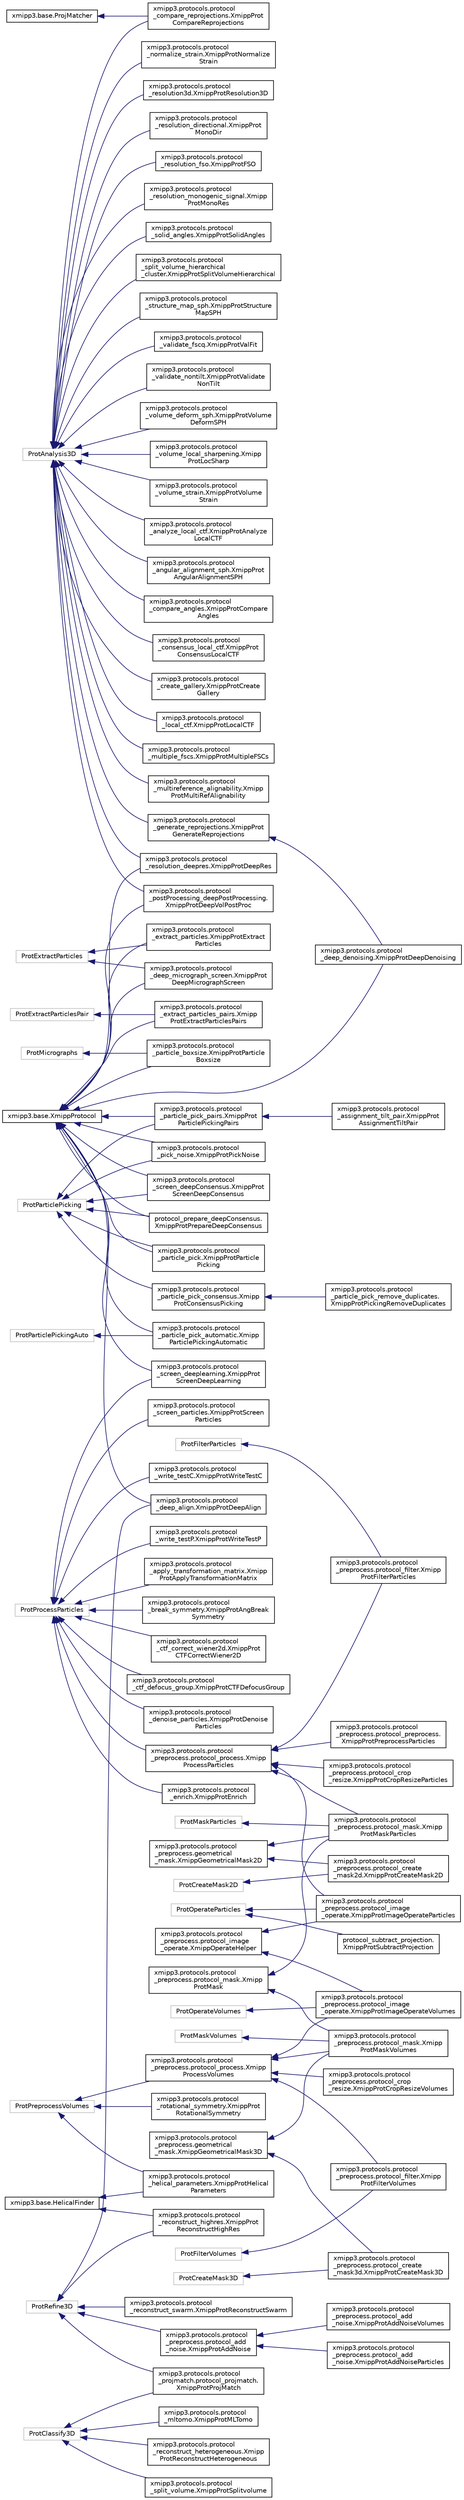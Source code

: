 digraph "Graphical Class Hierarchy"
{
  edge [fontname="Helvetica",fontsize="10",labelfontname="Helvetica",labelfontsize="10"];
  node [fontname="Helvetica",fontsize="10",shape=record];
  rankdir="LR";
  Node389 [label="ProtAnalysis3D",height=0.2,width=0.4,color="grey75", fillcolor="white", style="filled"];
  Node389 -> Node390 [dir="back",color="midnightblue",fontsize="10",style="solid",fontname="Helvetica"];
  Node390 [label="xmipp3.protocols.protocol\l_analyze_local_ctf.XmippProtAnalyze\lLocalCTF",height=0.2,width=0.4,color="black", fillcolor="white", style="filled",URL="$classxmipp3_1_1protocols_1_1protocol__analyze__local__ctf_1_1XmippProtAnalyzeLocalCTF.html"];
  Node389 -> Node391 [dir="back",color="midnightblue",fontsize="10",style="solid",fontname="Helvetica"];
  Node391 [label="xmipp3.protocols.protocol\l_angular_alignment_sph.XmippProt\lAngularAlignmentSPH",height=0.2,width=0.4,color="black", fillcolor="white", style="filled",URL="$classxmipp3_1_1protocols_1_1protocol__angular__alignment__sph_1_1XmippProtAngularAlignmentSPH.html"];
  Node389 -> Node392 [dir="back",color="midnightblue",fontsize="10",style="solid",fontname="Helvetica"];
  Node392 [label="xmipp3.protocols.protocol\l_compare_angles.XmippProtCompare\lAngles",height=0.2,width=0.4,color="black", fillcolor="white", style="filled",URL="$classxmipp3_1_1protocols_1_1protocol__compare__angles_1_1XmippProtCompareAngles.html"];
  Node389 -> Node220 [dir="back",color="midnightblue",fontsize="10",style="solid",fontname="Helvetica"];
  Node220 [label="xmipp3.protocols.protocol\l_compare_reprojections.XmippProt\lCompareReprojections",height=0.2,width=0.4,color="black", fillcolor="white", style="filled",URL="$classxmipp3_1_1protocols_1_1protocol__compare__reprojections_1_1XmippProtCompareReprojections.html"];
  Node389 -> Node393 [dir="back",color="midnightblue",fontsize="10",style="solid",fontname="Helvetica"];
  Node393 [label="xmipp3.protocols.protocol\l_consensus_local_ctf.XmippProt\lConsensusLocalCTF",height=0.2,width=0.4,color="black", fillcolor="white", style="filled",URL="$classxmipp3_1_1protocols_1_1protocol__consensus__local__ctf_1_1XmippProtConsensusLocalCTF.html"];
  Node389 -> Node394 [dir="back",color="midnightblue",fontsize="10",style="solid",fontname="Helvetica"];
  Node394 [label="xmipp3.protocols.protocol\l_create_gallery.XmippProtCreate\lGallery",height=0.2,width=0.4,color="black", fillcolor="white", style="filled",URL="$classxmipp3_1_1protocols_1_1protocol__create__gallery_1_1XmippProtCreateGallery.html"];
  Node389 -> Node395 [dir="back",color="midnightblue",fontsize="10",style="solid",fontname="Helvetica"];
  Node395 [label="xmipp3.protocols.protocol\l_generate_reprojections.XmippProt\lGenerateReprojections",height=0.2,width=0.4,color="black", fillcolor="white", style="filled",URL="$classxmipp3_1_1protocols_1_1protocol__generate__reprojections_1_1XmippProtGenerateReprojections.html"];
  Node395 -> Node3 [dir="back",color="midnightblue",fontsize="10",style="solid",fontname="Helvetica"];
  Node3 [label="xmipp3.protocols.protocol\l_deep_denoising.XmippProtDeepDenoising",height=0.2,width=0.4,color="black", fillcolor="white", style="filled",URL="$classxmipp3_1_1protocols_1_1protocol__deep__denoising_1_1XmippProtDeepDenoising.html"];
  Node389 -> Node396 [dir="back",color="midnightblue",fontsize="10",style="solid",fontname="Helvetica"];
  Node396 [label="xmipp3.protocols.protocol\l_local_ctf.XmippProtLocalCTF",height=0.2,width=0.4,color="black", fillcolor="white", style="filled",URL="$classxmipp3_1_1protocols_1_1protocol__local__ctf_1_1XmippProtLocalCTF.html"];
  Node389 -> Node397 [dir="back",color="midnightblue",fontsize="10",style="solid",fontname="Helvetica"];
  Node397 [label="xmipp3.protocols.protocol\l_multiple_fscs.XmippProtMultipleFSCs",height=0.2,width=0.4,color="black", fillcolor="white", style="filled",URL="$classxmipp3_1_1protocols_1_1protocol__multiple__fscs_1_1XmippProtMultipleFSCs.html"];
  Node389 -> Node398 [dir="back",color="midnightblue",fontsize="10",style="solid",fontname="Helvetica"];
  Node398 [label="xmipp3.protocols.protocol\l_multireference_alignability.Xmipp\lProtMultiRefAlignability",height=0.2,width=0.4,color="black", fillcolor="white", style="filled",URL="$classxmipp3_1_1protocols_1_1protocol__multireference__alignability_1_1XmippProtMultiRefAlignability.html"];
  Node389 -> Node399 [dir="back",color="midnightblue",fontsize="10",style="solid",fontname="Helvetica"];
  Node399 [label="xmipp3.protocols.protocol\l_normalize_strain.XmippProtNormalize\lStrain",height=0.2,width=0.4,color="black", fillcolor="white", style="filled",URL="$classxmipp3_1_1protocols_1_1protocol__normalize__strain_1_1XmippProtNormalizeStrain.html"];
  Node389 -> Node13 [dir="back",color="midnightblue",fontsize="10",style="solid",fontname="Helvetica"];
  Node13 [label="xmipp3.protocols.protocol\l_postProcessing_deepPostProcessing.\lXmippProtDeepVolPostProc",height=0.2,width=0.4,color="black", fillcolor="white", style="filled",URL="$classxmipp3_1_1protocols_1_1protocol__postProcessing__deepPostProcessing_1_1XmippProtDeepVolPostProc.html"];
  Node389 -> Node400 [dir="back",color="midnightblue",fontsize="10",style="solid",fontname="Helvetica"];
  Node400 [label="xmipp3.protocols.protocol\l_resolution3d.XmippProtResolution3D",height=0.2,width=0.4,color="black", fillcolor="white", style="filled",URL="$classxmipp3_1_1protocols_1_1protocol__resolution3d_1_1XmippProtResolution3D.html"];
  Node389 -> Node14 [dir="back",color="midnightblue",fontsize="10",style="solid",fontname="Helvetica"];
  Node14 [label="xmipp3.protocols.protocol\l_resolution_deepres.XmippProtDeepRes",height=0.2,width=0.4,color="black", fillcolor="white", style="filled",URL="$classxmipp3_1_1protocols_1_1protocol__resolution__deepres_1_1XmippProtDeepRes.html"];
  Node389 -> Node401 [dir="back",color="midnightblue",fontsize="10",style="solid",fontname="Helvetica"];
  Node401 [label="xmipp3.protocols.protocol\l_resolution_directional.XmippProt\lMonoDir",height=0.2,width=0.4,color="black", fillcolor="white", style="filled",URL="$classxmipp3_1_1protocols_1_1protocol__resolution__directional_1_1XmippProtMonoDir.html"];
  Node389 -> Node402 [dir="back",color="midnightblue",fontsize="10",style="solid",fontname="Helvetica"];
  Node402 [label="xmipp3.protocols.protocol\l_resolution_fso.XmippProtFSO",height=0.2,width=0.4,color="black", fillcolor="white", style="filled",URL="$classxmipp3_1_1protocols_1_1protocol__resolution__fso_1_1XmippProtFSO.html"];
  Node389 -> Node403 [dir="back",color="midnightblue",fontsize="10",style="solid",fontname="Helvetica"];
  Node403 [label="xmipp3.protocols.protocol\l_resolution_monogenic_signal.Xmipp\lProtMonoRes",height=0.2,width=0.4,color="black", fillcolor="white", style="filled",URL="$classxmipp3_1_1protocols_1_1protocol__resolution__monogenic__signal_1_1XmippProtMonoRes.html"];
  Node389 -> Node404 [dir="back",color="midnightblue",fontsize="10",style="solid",fontname="Helvetica"];
  Node404 [label="xmipp3.protocols.protocol\l_solid_angles.XmippProtSolidAngles",height=0.2,width=0.4,color="black", fillcolor="white", style="filled",URL="$classxmipp3_1_1protocols_1_1protocol__solid__angles_1_1XmippProtSolidAngles.html"];
  Node389 -> Node405 [dir="back",color="midnightblue",fontsize="10",style="solid",fontname="Helvetica"];
  Node405 [label="xmipp3.protocols.protocol\l_split_volume_hierarchical\l_cluster.XmippProtSplitVolumeHierarchical",height=0.2,width=0.4,color="black", fillcolor="white", style="filled",URL="$classxmipp3_1_1protocols_1_1protocol__split__volume__hierarchical__cluster_1_1XmippProtSplitVolumeHierarchical.html"];
  Node389 -> Node406 [dir="back",color="midnightblue",fontsize="10",style="solid",fontname="Helvetica"];
  Node406 [label="xmipp3.protocols.protocol\l_structure_map_sph.XmippProtStructure\lMapSPH",height=0.2,width=0.4,color="black", fillcolor="white", style="filled",URL="$classxmipp3_1_1protocols_1_1protocol__structure__map__sph_1_1XmippProtStructureMapSPH.html"];
  Node389 -> Node407 [dir="back",color="midnightblue",fontsize="10",style="solid",fontname="Helvetica"];
  Node407 [label="xmipp3.protocols.protocol\l_validate_fscq.XmippProtValFit",height=0.2,width=0.4,color="black", fillcolor="white", style="filled",URL="$classxmipp3_1_1protocols_1_1protocol__validate__fscq_1_1XmippProtValFit.html"];
  Node389 -> Node408 [dir="back",color="midnightblue",fontsize="10",style="solid",fontname="Helvetica"];
  Node408 [label="xmipp3.protocols.protocol\l_validate_nontilt.XmippProtValidate\lNonTilt",height=0.2,width=0.4,color="black", fillcolor="white", style="filled",URL="$classxmipp3_1_1protocols_1_1protocol__validate__nontilt_1_1XmippProtValidateNonTilt.html"];
  Node389 -> Node409 [dir="back",color="midnightblue",fontsize="10",style="solid",fontname="Helvetica"];
  Node409 [label="xmipp3.protocols.protocol\l_volume_deform_sph.XmippProtVolume\lDeformSPH",height=0.2,width=0.4,color="black", fillcolor="white", style="filled",URL="$classxmipp3_1_1protocols_1_1protocol__volume__deform__sph_1_1XmippProtVolumeDeformSPH.html"];
  Node389 -> Node410 [dir="back",color="midnightblue",fontsize="10",style="solid",fontname="Helvetica"];
  Node410 [label="xmipp3.protocols.protocol\l_volume_local_sharpening.Xmipp\lProtLocSharp",height=0.2,width=0.4,color="black", fillcolor="white", style="filled",URL="$classxmipp3_1_1protocols_1_1protocol__volume__local__sharpening_1_1XmippProtLocSharp.html"];
  Node389 -> Node411 [dir="back",color="midnightblue",fontsize="10",style="solid",fontname="Helvetica"];
  Node411 [label="xmipp3.protocols.protocol\l_volume_strain.XmippProtVolume\lStrain",height=0.2,width=0.4,color="black", fillcolor="white", style="filled",URL="$classxmipp3_1_1protocols_1_1protocol__volume__strain_1_1XmippProtVolumeStrain.html"];
  Node374 [label="ProtClassify3D",height=0.2,width=0.4,color="grey75", fillcolor="white", style="filled"];
  Node374 -> Node375 [dir="back",color="midnightblue",fontsize="10",style="solid",fontname="Helvetica"];
  Node375 [label="xmipp3.protocols.protocol\l_mltomo.XmippProtMLTomo",height=0.2,width=0.4,color="black", fillcolor="white", style="filled",URL="$classxmipp3_1_1protocols_1_1protocol__mltomo_1_1XmippProtMLTomo.html"];
  Node374 -> Node297 [dir="back",color="midnightblue",fontsize="10",style="solid",fontname="Helvetica"];
  Node297 [label="xmipp3.protocols.protocol\l_projmatch.protocol_projmatch.\lXmippProtProjMatch",height=0.2,width=0.4,color="black", fillcolor="white", style="filled",URL="$classxmipp3_1_1protocols_1_1protocol__projmatch_1_1protocol__projmatch_1_1XmippProtProjMatch.html"];
  Node374 -> Node376 [dir="back",color="midnightblue",fontsize="10",style="solid",fontname="Helvetica"];
  Node376 [label="xmipp3.protocols.protocol\l_reconstruct_heterogeneous.Xmipp\lProtReconstructHeterogeneous",height=0.2,width=0.4,color="black", fillcolor="white", style="filled",URL="$classxmipp3_1_1protocols_1_1protocol__reconstruct__heterogeneous_1_1XmippProtReconstructHeterogeneous.html"];
  Node374 -> Node377 [dir="back",color="midnightblue",fontsize="10",style="solid",fontname="Helvetica"];
  Node377 [label="xmipp3.protocols.protocol\l_split_volume.XmippProtSplitvolume",height=0.2,width=0.4,color="black", fillcolor="white", style="filled",URL="$classxmipp3_1_1protocols_1_1protocol__split__volume_1_1XmippProtSplitvolume.html"];
  Node373 [label="ProtCreateMask2D",height=0.2,width=0.4,color="grey75", fillcolor="white", style="filled"];
  Node373 -> Node54 [dir="back",color="midnightblue",fontsize="10",style="solid",fontname="Helvetica"];
  Node54 [label="xmipp3.protocols.protocol\l_preprocess.protocol_create\l_mask2d.XmippProtCreateMask2D",height=0.2,width=0.4,color="black", fillcolor="white", style="filled",URL="$classxmipp3_1_1protocols_1_1protocol__preprocess_1_1protocol__create__mask2d_1_1XmippProtCreateMask2D.html"];
  Node372 [label="ProtCreateMask3D",height=0.2,width=0.4,color="grey75", fillcolor="white", style="filled"];
  Node372 -> Node52 [dir="back",color="midnightblue",fontsize="10",style="solid",fontname="Helvetica"];
  Node52 [label="xmipp3.protocols.protocol\l_preprocess.protocol_create\l_mask3d.XmippProtCreateMask3D",height=0.2,width=0.4,color="black", fillcolor="white", style="filled",URL="$classxmipp3_1_1protocols_1_1protocol__preprocess_1_1protocol__create__mask3d_1_1XmippProtCreateMask3D.html"];
  Node366 [label="ProtExtractParticles",height=0.2,width=0.4,color="grey75", fillcolor="white", style="filled"];
  Node366 -> Node4 [dir="back",color="midnightblue",fontsize="10",style="solid",fontname="Helvetica"];
  Node4 [label="xmipp3.protocols.protocol\l_deep_micrograph_screen.XmippProt\lDeepMicrographScreen",height=0.2,width=0.4,color="black", fillcolor="white", style="filled",URL="$classxmipp3_1_1protocols_1_1protocol__deep__micrograph__screen_1_1XmippProtDeepMicrographScreen.html"];
  Node366 -> Node5 [dir="back",color="midnightblue",fontsize="10",style="solid",fontname="Helvetica"];
  Node5 [label="xmipp3.protocols.protocol\l_extract_particles.XmippProtExtract\lParticles",height=0.2,width=0.4,color="black", fillcolor="white", style="filled",URL="$classxmipp3_1_1protocols_1_1protocol__extract__particles_1_1XmippProtExtractParticles.html"];
  Node365 [label="ProtExtractParticlesPair",height=0.2,width=0.4,color="grey75", fillcolor="white", style="filled"];
  Node365 -> Node6 [dir="back",color="midnightblue",fontsize="10",style="solid",fontname="Helvetica"];
  Node6 [label="xmipp3.protocols.protocol\l_extract_particles_pairs.Xmipp\lProtExtractParticlesPairs",height=0.2,width=0.4,color="black", fillcolor="white", style="filled",URL="$classxmipp3_1_1protocols_1_1protocol__extract__particles__pairs_1_1XmippProtExtractParticlesPairs.html"];
  Node364 [label="ProtFilterParticles",height=0.2,width=0.4,color="grey75", fillcolor="white", style="filled"];
  Node364 -> Node311 [dir="back",color="midnightblue",fontsize="10",style="solid",fontname="Helvetica"];
  Node311 [label="xmipp3.protocols.protocol\l_preprocess.protocol_filter.Xmipp\lProtFilterParticles",height=0.2,width=0.4,color="black", fillcolor="white", style="filled",URL="$classxmipp3_1_1protocols_1_1protocol__preprocess_1_1protocol__filter_1_1XmippProtFilterParticles.html"];
  Node363 [label="ProtFilterVolumes",height=0.2,width=0.4,color="grey75", fillcolor="white", style="filled"];
  Node363 -> Node323 [dir="back",color="midnightblue",fontsize="10",style="solid",fontname="Helvetica"];
  Node323 [label="xmipp3.protocols.protocol\l_preprocess.protocol_filter.Xmipp\lProtFilterVolumes",height=0.2,width=0.4,color="black", fillcolor="white", style="filled",URL="$classxmipp3_1_1protocols_1_1protocol__preprocess_1_1protocol__filter_1_1XmippProtFilterVolumes.html"];
  Node356 [label="ProtMaskParticles",height=0.2,width=0.4,color="grey75", fillcolor="white", style="filled"];
  Node356 -> Node41 [dir="back",color="midnightblue",fontsize="10",style="solid",fontname="Helvetica"];
  Node41 [label="xmipp3.protocols.protocol\l_preprocess.protocol_mask.Xmipp\lProtMaskParticles",height=0.2,width=0.4,color="black", fillcolor="white", style="filled",URL="$classxmipp3_1_1protocols_1_1protocol__preprocess_1_1protocol__mask_1_1XmippProtMaskParticles.html"];
  Node355 [label="ProtMaskVolumes",height=0.2,width=0.4,color="grey75", fillcolor="white", style="filled"];
  Node355 -> Node42 [dir="back",color="midnightblue",fontsize="10",style="solid",fontname="Helvetica"];
  Node42 [label="xmipp3.protocols.protocol\l_preprocess.protocol_mask.Xmipp\lProtMaskVolumes",height=0.2,width=0.4,color="black", fillcolor="white", style="filled",URL="$classxmipp3_1_1protocols_1_1protocol__preprocess_1_1protocol__mask_1_1XmippProtMaskVolumes.html"];
  Node354 [label="ProtMicrographs",height=0.2,width=0.4,color="grey75", fillcolor="white", style="filled"];
  Node354 -> Node7 [dir="back",color="midnightblue",fontsize="10",style="solid",fontname="Helvetica"];
  Node7 [label="xmipp3.protocols.protocol\l_particle_boxsize.XmippProtParticle\lBoxsize",height=0.2,width=0.4,color="black", fillcolor="white", style="filled",URL="$classxmipp3_1_1protocols_1_1protocol__particle__boxsize_1_1XmippProtParticleBoxsize.html"];
  Node333 [label="ProtOperateParticles",height=0.2,width=0.4,color="grey75", fillcolor="white", style="filled"];
  Node333 -> Node334 [dir="back",color="midnightblue",fontsize="10",style="solid",fontname="Helvetica"];
  Node334 [label="protocol_subtract_projection.\lXmippProtSubtractProjection",height=0.2,width=0.4,color="black", fillcolor="white", style="filled",URL="$classprotocol__subtract__projection_1_1XmippProtSubtractProjection.html"];
  Node333 -> Node47 [dir="back",color="midnightblue",fontsize="10",style="solid",fontname="Helvetica"];
  Node47 [label="xmipp3.protocols.protocol\l_preprocess.protocol_image\l_operate.XmippProtImageOperateParticles",height=0.2,width=0.4,color="black", fillcolor="white", style="filled",URL="$classxmipp3_1_1protocols_1_1protocol__preprocess_1_1protocol__image__operate_1_1XmippProtImageOperateParticles.html"];
  Node332 [label="ProtOperateVolumes",height=0.2,width=0.4,color="grey75", fillcolor="white", style="filled"];
  Node332 -> Node48 [dir="back",color="midnightblue",fontsize="10",style="solid",fontname="Helvetica"];
  Node48 [label="xmipp3.protocols.protocol\l_preprocess.protocol_image\l_operate.XmippProtImageOperateVolumes",height=0.2,width=0.4,color="black", fillcolor="white", style="filled",URL="$classxmipp3_1_1protocols_1_1protocol__preprocess_1_1protocol__image__operate_1_1XmippProtImageOperateVolumes.html"];
  Node329 [label="ProtParticlePicking",height=0.2,width=0.4,color="grey75", fillcolor="white", style="filled"];
  Node329 -> Node1 [dir="back",color="midnightblue",fontsize="10",style="solid",fontname="Helvetica"];
  Node1 [label="protocol_prepare_deepConsensus.\lXmippProtPrepareDeepConsensus",height=0.2,width=0.4,color="black", fillcolor="white", style="filled",URL="$classprotocol__prepare__deepConsensus_1_1XmippProtPrepareDeepConsensus.html"];
  Node329 -> Node8 [dir="back",color="midnightblue",fontsize="10",style="solid",fontname="Helvetica"];
  Node8 [label="xmipp3.protocols.protocol\l_particle_pick.XmippProtParticle\lPicking",height=0.2,width=0.4,color="black", fillcolor="white", style="filled",URL="$classxmipp3_1_1protocols_1_1protocol__particle__pick_1_1XmippProtParticlePicking.html"];
  Node329 -> Node330 [dir="back",color="midnightblue",fontsize="10",style="solid",fontname="Helvetica"];
  Node330 [label="xmipp3.protocols.protocol\l_particle_pick_consensus.Xmipp\lProtConsensusPicking",height=0.2,width=0.4,color="black", fillcolor="white", style="filled",URL="$classxmipp3_1_1protocols_1_1protocol__particle__pick__consensus_1_1XmippProtConsensusPicking.html"];
  Node330 -> Node331 [dir="back",color="midnightblue",fontsize="10",style="solid",fontname="Helvetica"];
  Node331 [label="xmipp3.protocols.protocol\l_particle_pick_remove_duplicates.\lXmippProtPickingRemoveDuplicates",height=0.2,width=0.4,color="black", fillcolor="white", style="filled",URL="$classxmipp3_1_1protocols_1_1protocol__particle__pick__remove__duplicates_1_1XmippProtPickingRemoveDuplicates.html"];
  Node329 -> Node10 [dir="back",color="midnightblue",fontsize="10",style="solid",fontname="Helvetica"];
  Node10 [label="xmipp3.protocols.protocol\l_particle_pick_pairs.XmippProt\lParticlePickingPairs",height=0.2,width=0.4,color="black", fillcolor="white", style="filled",URL="$classxmipp3_1_1protocols_1_1protocol__particle__pick__pairs_1_1XmippProtParticlePickingPairs.html"];
  Node10 -> Node11 [dir="back",color="midnightblue",fontsize="10",style="solid",fontname="Helvetica"];
  Node11 [label="xmipp3.protocols.protocol\l_assignment_tilt_pair.XmippProt\lAssignmentTiltPair",height=0.2,width=0.4,color="black", fillcolor="white", style="filled",URL="$classxmipp3_1_1protocols_1_1protocol__assignment__tilt__pair_1_1XmippProtAssignmentTiltPair.html"];
  Node329 -> Node12 [dir="back",color="midnightblue",fontsize="10",style="solid",fontname="Helvetica"];
  Node12 [label="xmipp3.protocols.protocol\l_pick_noise.XmippProtPickNoise",height=0.2,width=0.4,color="black", fillcolor="white", style="filled",URL="$classxmipp3_1_1protocols_1_1protocol__pick__noise_1_1XmippProtPickNoise.html"];
  Node329 -> Node15 [dir="back",color="midnightblue",fontsize="10",style="solid",fontname="Helvetica"];
  Node15 [label="xmipp3.protocols.protocol\l_screen_deepConsensus.XmippProt\lScreenDeepConsensus",height=0.2,width=0.4,color="black", fillcolor="white", style="filled",URL="$classxmipp3_1_1protocols_1_1protocol__screen__deepConsensus_1_1XmippProtScreenDeepConsensus.html"];
  Node328 [label="ProtParticlePickingAuto",height=0.2,width=0.4,color="grey75", fillcolor="white", style="filled"];
  Node328 -> Node9 [dir="back",color="midnightblue",fontsize="10",style="solid",fontname="Helvetica"];
  Node9 [label="xmipp3.protocols.protocol\l_particle_pick_automatic.Xmipp\lParticlePickingAutomatic",height=0.2,width=0.4,color="black", fillcolor="white", style="filled",URL="$classxmipp3_1_1protocols_1_1protocol__particle__pick__automatic_1_1XmippParticlePickingAutomatic.html"];
  Node320 [label="ProtPreprocessVolumes",height=0.2,width=0.4,color="grey75", fillcolor="white", style="filled"];
  Node320 -> Node240 [dir="back",color="midnightblue",fontsize="10",style="solid",fontname="Helvetica"];
  Node240 [label="xmipp3.protocols.protocol\l_helical_parameters.XmippProtHelical\lParameters",height=0.2,width=0.4,color="black", fillcolor="white", style="filled",URL="$classxmipp3_1_1protocols_1_1protocol__helical__parameters_1_1XmippProtHelicalParameters.html"];
  Node320 -> Node321 [dir="back",color="midnightblue",fontsize="10",style="solid",fontname="Helvetica"];
  Node321 [label="xmipp3.protocols.protocol\l_preprocess.protocol_process.Xmipp\lProcessVolumes",height=0.2,width=0.4,color="black", fillcolor="white", style="filled",URL="$classxmipp3_1_1protocols_1_1protocol__preprocess_1_1protocol__process_1_1XmippProcessVolumes.html"];
  Node321 -> Node322 [dir="back",color="midnightblue",fontsize="10",style="solid",fontname="Helvetica"];
  Node322 [label="xmipp3.protocols.protocol\l_preprocess.protocol_crop\l_resize.XmippProtCropResizeVolumes",height=0.2,width=0.4,color="black", fillcolor="white", style="filled",URL="$classxmipp3_1_1protocols_1_1protocol__preprocess_1_1protocol__crop__resize_1_1XmippProtCropResizeVolumes.html"];
  Node321 -> Node323 [dir="back",color="midnightblue",fontsize="10",style="solid",fontname="Helvetica"];
  Node321 -> Node48 [dir="back",color="midnightblue",fontsize="10",style="solid",fontname="Helvetica"];
  Node321 -> Node42 [dir="back",color="midnightblue",fontsize="10",style="solid",fontname="Helvetica"];
  Node320 -> Node324 [dir="back",color="midnightblue",fontsize="10",style="solid",fontname="Helvetica"];
  Node324 [label="xmipp3.protocols.protocol\l_rotational_symmetry.XmippProt\lRotationalSymmetry",height=0.2,width=0.4,color="black", fillcolor="white", style="filled",URL="$classxmipp3_1_1protocols_1_1protocol__rotational__symmetry_1_1XmippProtRotationalSymmetry.html"];
  Node302 [label="ProtProcessParticles",height=0.2,width=0.4,color="grey75", fillcolor="white", style="filled"];
  Node302 -> Node303 [dir="back",color="midnightblue",fontsize="10",style="solid",fontname="Helvetica"];
  Node303 [label="xmipp3.protocols.protocol\l_apply_transformation_matrix.Xmipp\lProtApplyTransformationMatrix",height=0.2,width=0.4,color="black", fillcolor="white", style="filled",URL="$classxmipp3_1_1protocols_1_1protocol__apply__transformation__matrix_1_1XmippProtApplyTransformationMatrix.html"];
  Node302 -> Node304 [dir="back",color="midnightblue",fontsize="10",style="solid",fontname="Helvetica"];
  Node304 [label="xmipp3.protocols.protocol\l_break_symmetry.XmippProtAngBreak\lSymmetry",height=0.2,width=0.4,color="black", fillcolor="white", style="filled",URL="$classxmipp3_1_1protocols_1_1protocol__break__symmetry_1_1XmippProtAngBreakSymmetry.html"];
  Node302 -> Node305 [dir="back",color="midnightblue",fontsize="10",style="solid",fontname="Helvetica"];
  Node305 [label="xmipp3.protocols.protocol\l_ctf_correct_wiener2d.XmippProt\lCTFCorrectWiener2D",height=0.2,width=0.4,color="black", fillcolor="white", style="filled",URL="$classxmipp3_1_1protocols_1_1protocol__ctf__correct__wiener2d_1_1XmippProtCTFCorrectWiener2D.html"];
  Node302 -> Node306 [dir="back",color="midnightblue",fontsize="10",style="solid",fontname="Helvetica"];
  Node306 [label="xmipp3.protocols.protocol\l_ctf_defocus_group.XmippProtCTFDefocusGroup",height=0.2,width=0.4,color="black", fillcolor="white", style="filled",URL="$classxmipp3_1_1protocols_1_1protocol__ctf__defocus__group_1_1XmippProtCTFDefocusGroup.html"];
  Node302 -> Node307 [dir="back",color="midnightblue",fontsize="10",style="solid",fontname="Helvetica"];
  Node307 [label="xmipp3.protocols.protocol\l_denoise_particles.XmippProtDenoise\lParticles",height=0.2,width=0.4,color="black", fillcolor="white", style="filled",URL="$classxmipp3_1_1protocols_1_1protocol__denoise__particles_1_1XmippProtDenoiseParticles.html"];
  Node302 -> Node308 [dir="back",color="midnightblue",fontsize="10",style="solid",fontname="Helvetica"];
  Node308 [label="xmipp3.protocols.protocol\l_enrich.XmippProtEnrich",height=0.2,width=0.4,color="black", fillcolor="white", style="filled",URL="$classxmipp3_1_1protocols_1_1protocol__enrich_1_1XmippProtEnrich.html"];
  Node302 -> Node309 [dir="back",color="midnightblue",fontsize="10",style="solid",fontname="Helvetica"];
  Node309 [label="xmipp3.protocols.protocol\l_preprocess.protocol_process.Xmipp\lProcessParticles",height=0.2,width=0.4,color="black", fillcolor="white", style="filled",URL="$classxmipp3_1_1protocols_1_1protocol__preprocess_1_1protocol__process_1_1XmippProcessParticles.html"];
  Node309 -> Node310 [dir="back",color="midnightblue",fontsize="10",style="solid",fontname="Helvetica"];
  Node310 [label="xmipp3.protocols.protocol\l_preprocess.protocol_crop\l_resize.XmippProtCropResizeParticles",height=0.2,width=0.4,color="black", fillcolor="white", style="filled",URL="$classxmipp3_1_1protocols_1_1protocol__preprocess_1_1protocol__crop__resize_1_1XmippProtCropResizeParticles.html"];
  Node309 -> Node311 [dir="back",color="midnightblue",fontsize="10",style="solid",fontname="Helvetica"];
  Node309 -> Node47 [dir="back",color="midnightblue",fontsize="10",style="solid",fontname="Helvetica"];
  Node309 -> Node41 [dir="back",color="midnightblue",fontsize="10",style="solid",fontname="Helvetica"];
  Node309 -> Node312 [dir="back",color="midnightblue",fontsize="10",style="solid",fontname="Helvetica"];
  Node312 [label="xmipp3.protocols.protocol\l_preprocess.protocol_preprocess.\lXmippProtPreprocessParticles",height=0.2,width=0.4,color="black", fillcolor="white", style="filled",URL="$classxmipp3_1_1protocols_1_1protocol__preprocess_1_1protocol__preprocess_1_1XmippProtPreprocessParticles.html"];
  Node302 -> Node16 [dir="back",color="midnightblue",fontsize="10",style="solid",fontname="Helvetica"];
  Node16 [label="xmipp3.protocols.protocol\l_screen_deeplearning.XmippProt\lScreenDeepLearning",height=0.2,width=0.4,color="black", fillcolor="white", style="filled",URL="$classxmipp3_1_1protocols_1_1protocol__screen__deeplearning_1_1XmippProtScreenDeepLearning.html"];
  Node302 -> Node313 [dir="back",color="midnightblue",fontsize="10",style="solid",fontname="Helvetica"];
  Node313 [label="xmipp3.protocols.protocol\l_screen_particles.XmippProtScreen\lParticles",height=0.2,width=0.4,color="black", fillcolor="white", style="filled",URL="$classxmipp3_1_1protocols_1_1protocol__screen__particles_1_1XmippProtScreenParticles.html"];
  Node302 -> Node314 [dir="back",color="midnightblue",fontsize="10",style="solid",fontname="Helvetica"];
  Node314 [label="xmipp3.protocols.protocol\l_write_testC.XmippProtWriteTestC",height=0.2,width=0.4,color="black", fillcolor="white", style="filled",URL="$classxmipp3_1_1protocols_1_1protocol__write__testC_1_1XmippProtWriteTestC.html"];
  Node302 -> Node315 [dir="back",color="midnightblue",fontsize="10",style="solid",fontname="Helvetica"];
  Node315 [label="xmipp3.protocols.protocol\l_write_testP.XmippProtWriteTestP",height=0.2,width=0.4,color="black", fillcolor="white", style="filled",URL="$classxmipp3_1_1protocols_1_1protocol__write__testP_1_1XmippProtWriteTestP.html"];
  Node293 [label="ProtRefine3D",height=0.2,width=0.4,color="grey75", fillcolor="white", style="filled"];
  Node293 -> Node2 [dir="back",color="midnightblue",fontsize="10",style="solid",fontname="Helvetica"];
  Node2 [label="xmipp3.protocols.protocol\l_deep_align.XmippProtDeepAlign",height=0.2,width=0.4,color="black", fillcolor="white", style="filled",URL="$classxmipp3_1_1protocols_1_1protocol__deep__align_1_1XmippProtDeepAlign.html"];
  Node293 -> Node294 [dir="back",color="midnightblue",fontsize="10",style="solid",fontname="Helvetica"];
  Node294 [label="xmipp3.protocols.protocol\l_preprocess.protocol_add\l_noise.XmippProtAddNoise",height=0.2,width=0.4,color="black", fillcolor="white", style="filled",URL="$classxmipp3_1_1protocols_1_1protocol__preprocess_1_1protocol__add__noise_1_1XmippProtAddNoise.html"];
  Node294 -> Node295 [dir="back",color="midnightblue",fontsize="10",style="solid",fontname="Helvetica"];
  Node295 [label="xmipp3.protocols.protocol\l_preprocess.protocol_add\l_noise.XmippProtAddNoiseParticles",height=0.2,width=0.4,color="black", fillcolor="white", style="filled",URL="$classxmipp3_1_1protocols_1_1protocol__preprocess_1_1protocol__add__noise_1_1XmippProtAddNoiseParticles.html"];
  Node294 -> Node296 [dir="back",color="midnightblue",fontsize="10",style="solid",fontname="Helvetica"];
  Node296 [label="xmipp3.protocols.protocol\l_preprocess.protocol_add\l_noise.XmippProtAddNoiseVolumes",height=0.2,width=0.4,color="black", fillcolor="white", style="filled",URL="$classxmipp3_1_1protocols_1_1protocol__preprocess_1_1protocol__add__noise_1_1XmippProtAddNoiseVolumes.html"];
  Node293 -> Node297 [dir="back",color="midnightblue",fontsize="10",style="solid",fontname="Helvetica"];
  Node293 -> Node241 [dir="back",color="midnightblue",fontsize="10",style="solid",fontname="Helvetica"];
  Node241 [label="xmipp3.protocols.protocol\l_reconstruct_highres.XmippProt\lReconstructHighRes",height=0.2,width=0.4,color="black", fillcolor="white", style="filled",URL="$classxmipp3_1_1protocols_1_1protocol__reconstruct__highres_1_1XmippProtReconstructHighRes.html"];
  Node293 -> Node298 [dir="back",color="midnightblue",fontsize="10",style="solid",fontname="Helvetica"];
  Node298 [label="xmipp3.protocols.protocol\l_reconstruct_swarm.XmippProtReconstructSwarm",height=0.2,width=0.4,color="black", fillcolor="white", style="filled",URL="$classxmipp3_1_1protocols_1_1protocol__reconstruct__swarm_1_1XmippProtReconstructSwarm.html"];
  Node239 [label="xmipp3.base.HelicalFinder",height=0.2,width=0.4,color="black", fillcolor="white", style="filled",URL="$classxmipp3_1_1base_1_1HelicalFinder.html"];
  Node239 -> Node240 [dir="back",color="midnightblue",fontsize="10",style="solid",fontname="Helvetica"];
  Node239 -> Node241 [dir="back",color="midnightblue",fontsize="10",style="solid",fontname="Helvetica"];
  Node219 [label="xmipp3.base.ProjMatcher",height=0.2,width=0.4,color="black", fillcolor="white", style="filled",URL="$classxmipp3_1_1base_1_1ProjMatcher.html"];
  Node219 -> Node220 [dir="back",color="midnightblue",fontsize="10",style="solid",fontname="Helvetica"];
  Node53 [label="xmipp3.protocols.protocol\l_preprocess.geometrical\l_mask.XmippGeometricalMask2D",height=0.2,width=0.4,color="black", fillcolor="white", style="filled",URL="$classxmipp3_1_1protocols_1_1protocol__preprocess_1_1geometrical__mask_1_1XmippGeometricalMask2D.html"];
  Node53 -> Node54 [dir="back",color="midnightblue",fontsize="10",style="solid",fontname="Helvetica"];
  Node53 -> Node41 [dir="back",color="midnightblue",fontsize="10",style="solid",fontname="Helvetica"];
  Node51 [label="xmipp3.protocols.protocol\l_preprocess.geometrical\l_mask.XmippGeometricalMask3D",height=0.2,width=0.4,color="black", fillcolor="white", style="filled",URL="$classxmipp3_1_1protocols_1_1protocol__preprocess_1_1geometrical__mask_1_1XmippGeometricalMask3D.html"];
  Node51 -> Node52 [dir="back",color="midnightblue",fontsize="10",style="solid",fontname="Helvetica"];
  Node51 -> Node42 [dir="back",color="midnightblue",fontsize="10",style="solid",fontname="Helvetica"];
  Node46 [label="xmipp3.protocols.protocol\l_preprocess.protocol_image\l_operate.XmippOperateHelper",height=0.2,width=0.4,color="black", fillcolor="white", style="filled",URL="$classxmipp3_1_1protocols_1_1protocol__preprocess_1_1protocol__image__operate_1_1XmippOperateHelper.html"];
  Node46 -> Node47 [dir="back",color="midnightblue",fontsize="10",style="solid",fontname="Helvetica"];
  Node46 -> Node48 [dir="back",color="midnightblue",fontsize="10",style="solid",fontname="Helvetica"];
  Node40 [label="xmipp3.protocols.protocol\l_preprocess.protocol_mask.Xmipp\lProtMask",height=0.2,width=0.4,color="black", fillcolor="white", style="filled",URL="$classxmipp3_1_1protocols_1_1protocol__preprocess_1_1protocol__mask_1_1XmippProtMask.html"];
  Node40 -> Node41 [dir="back",color="midnightblue",fontsize="10",style="solid",fontname="Helvetica"];
  Node40 -> Node42 [dir="back",color="midnightblue",fontsize="10",style="solid",fontname="Helvetica"];
  Node0 [label="xmipp3.base.XmippProtocol",height=0.2,width=0.4,color="black", fillcolor="white", style="filled",URL="$classxmipp3_1_1base_1_1XmippProtocol.html"];
  Node0 -> Node1 [dir="back",color="midnightblue",fontsize="10",style="solid",fontname="Helvetica"];
  Node0 -> Node2 [dir="back",color="midnightblue",fontsize="10",style="solid",fontname="Helvetica"];
  Node0 -> Node3 [dir="back",color="midnightblue",fontsize="10",style="solid",fontname="Helvetica"];
  Node0 -> Node4 [dir="back",color="midnightblue",fontsize="10",style="solid",fontname="Helvetica"];
  Node0 -> Node5 [dir="back",color="midnightblue",fontsize="10",style="solid",fontname="Helvetica"];
  Node0 -> Node6 [dir="back",color="midnightblue",fontsize="10",style="solid",fontname="Helvetica"];
  Node0 -> Node7 [dir="back",color="midnightblue",fontsize="10",style="solid",fontname="Helvetica"];
  Node0 -> Node8 [dir="back",color="midnightblue",fontsize="10",style="solid",fontname="Helvetica"];
  Node0 -> Node9 [dir="back",color="midnightblue",fontsize="10",style="solid",fontname="Helvetica"];
  Node0 -> Node10 [dir="back",color="midnightblue",fontsize="10",style="solid",fontname="Helvetica"];
  Node0 -> Node12 [dir="back",color="midnightblue",fontsize="10",style="solid",fontname="Helvetica"];
  Node0 -> Node13 [dir="back",color="midnightblue",fontsize="10",style="solid",fontname="Helvetica"];
  Node0 -> Node14 [dir="back",color="midnightblue",fontsize="10",style="solid",fontname="Helvetica"];
  Node0 -> Node15 [dir="back",color="midnightblue",fontsize="10",style="solid",fontname="Helvetica"];
  Node0 -> Node16 [dir="back",color="midnightblue",fontsize="10",style="solid",fontname="Helvetica"];
}
